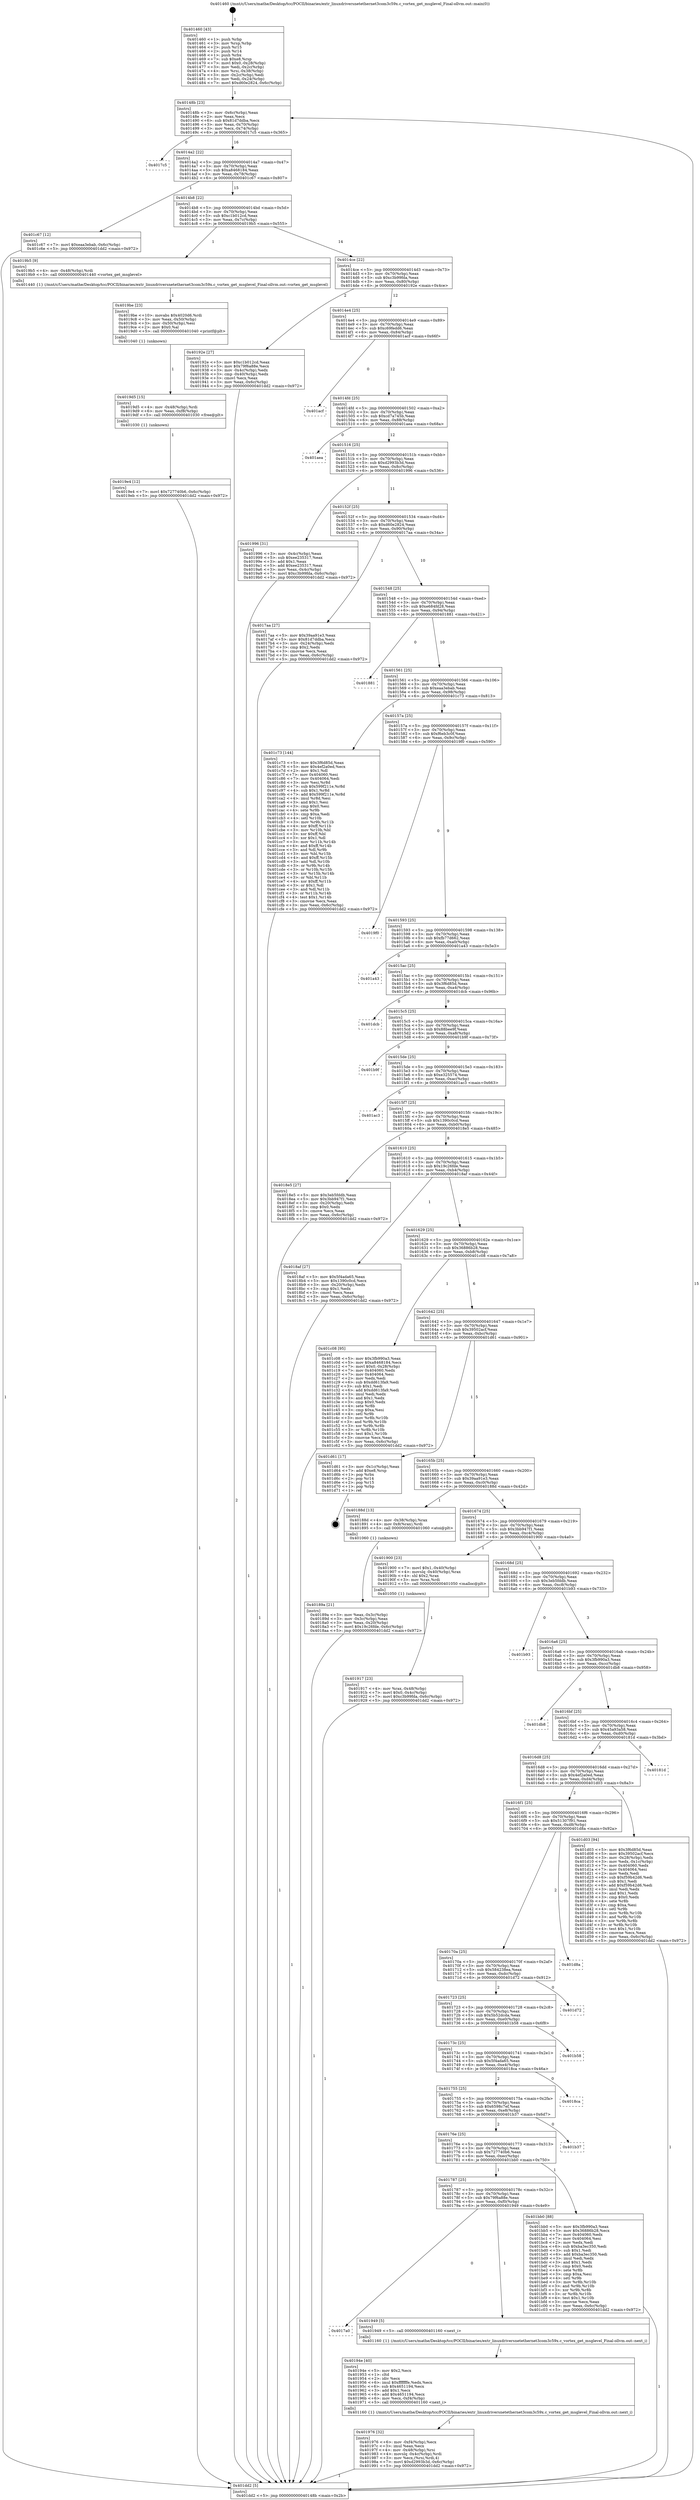 digraph "0x401460" {
  label = "0x401460 (/mnt/c/Users/mathe/Desktop/tcc/POCII/binaries/extr_linuxdriversnetethernet3com3c59x.c_vortex_get_msglevel_Final-ollvm.out::main(0))"
  labelloc = "t"
  node[shape=record]

  Entry [label="",width=0.3,height=0.3,shape=circle,fillcolor=black,style=filled]
  "0x40148b" [label="{
     0x40148b [23]\l
     | [instrs]\l
     &nbsp;&nbsp;0x40148b \<+3\>: mov -0x6c(%rbp),%eax\l
     &nbsp;&nbsp;0x40148e \<+2\>: mov %eax,%ecx\l
     &nbsp;&nbsp;0x401490 \<+6\>: sub $0x81d7ddba,%ecx\l
     &nbsp;&nbsp;0x401496 \<+3\>: mov %eax,-0x70(%rbp)\l
     &nbsp;&nbsp;0x401499 \<+3\>: mov %ecx,-0x74(%rbp)\l
     &nbsp;&nbsp;0x40149c \<+6\>: je 00000000004017c5 \<main+0x365\>\l
  }"]
  "0x4017c5" [label="{
     0x4017c5\l
  }", style=dashed]
  "0x4014a2" [label="{
     0x4014a2 [22]\l
     | [instrs]\l
     &nbsp;&nbsp;0x4014a2 \<+5\>: jmp 00000000004014a7 \<main+0x47\>\l
     &nbsp;&nbsp;0x4014a7 \<+3\>: mov -0x70(%rbp),%eax\l
     &nbsp;&nbsp;0x4014aa \<+5\>: sub $0xa8468184,%eax\l
     &nbsp;&nbsp;0x4014af \<+3\>: mov %eax,-0x78(%rbp)\l
     &nbsp;&nbsp;0x4014b2 \<+6\>: je 0000000000401c67 \<main+0x807\>\l
  }"]
  Exit [label="",width=0.3,height=0.3,shape=circle,fillcolor=black,style=filled,peripheries=2]
  "0x401c67" [label="{
     0x401c67 [12]\l
     | [instrs]\l
     &nbsp;&nbsp;0x401c67 \<+7\>: movl $0xeaa3ebab,-0x6c(%rbp)\l
     &nbsp;&nbsp;0x401c6e \<+5\>: jmp 0000000000401dd2 \<main+0x972\>\l
  }"]
  "0x4014b8" [label="{
     0x4014b8 [22]\l
     | [instrs]\l
     &nbsp;&nbsp;0x4014b8 \<+5\>: jmp 00000000004014bd \<main+0x5d\>\l
     &nbsp;&nbsp;0x4014bd \<+3\>: mov -0x70(%rbp),%eax\l
     &nbsp;&nbsp;0x4014c0 \<+5\>: sub $0xc1b012cd,%eax\l
     &nbsp;&nbsp;0x4014c5 \<+3\>: mov %eax,-0x7c(%rbp)\l
     &nbsp;&nbsp;0x4014c8 \<+6\>: je 00000000004019b5 \<main+0x555\>\l
  }"]
  "0x4019e4" [label="{
     0x4019e4 [12]\l
     | [instrs]\l
     &nbsp;&nbsp;0x4019e4 \<+7\>: movl $0x727740b6,-0x6c(%rbp)\l
     &nbsp;&nbsp;0x4019eb \<+5\>: jmp 0000000000401dd2 \<main+0x972\>\l
  }"]
  "0x4019b5" [label="{
     0x4019b5 [9]\l
     | [instrs]\l
     &nbsp;&nbsp;0x4019b5 \<+4\>: mov -0x48(%rbp),%rdi\l
     &nbsp;&nbsp;0x4019b9 \<+5\>: call 0000000000401440 \<vortex_get_msglevel\>\l
     | [calls]\l
     &nbsp;&nbsp;0x401440 \{1\} (/mnt/c/Users/mathe/Desktop/tcc/POCII/binaries/extr_linuxdriversnetethernet3com3c59x.c_vortex_get_msglevel_Final-ollvm.out::vortex_get_msglevel)\l
  }"]
  "0x4014ce" [label="{
     0x4014ce [22]\l
     | [instrs]\l
     &nbsp;&nbsp;0x4014ce \<+5\>: jmp 00000000004014d3 \<main+0x73\>\l
     &nbsp;&nbsp;0x4014d3 \<+3\>: mov -0x70(%rbp),%eax\l
     &nbsp;&nbsp;0x4014d6 \<+5\>: sub $0xc3b99fda,%eax\l
     &nbsp;&nbsp;0x4014db \<+3\>: mov %eax,-0x80(%rbp)\l
     &nbsp;&nbsp;0x4014de \<+6\>: je 000000000040192e \<main+0x4ce\>\l
  }"]
  "0x4019d5" [label="{
     0x4019d5 [15]\l
     | [instrs]\l
     &nbsp;&nbsp;0x4019d5 \<+4\>: mov -0x48(%rbp),%rdi\l
     &nbsp;&nbsp;0x4019d9 \<+6\>: mov %eax,-0xf8(%rbp)\l
     &nbsp;&nbsp;0x4019df \<+5\>: call 0000000000401030 \<free@plt\>\l
     | [calls]\l
     &nbsp;&nbsp;0x401030 \{1\} (unknown)\l
  }"]
  "0x40192e" [label="{
     0x40192e [27]\l
     | [instrs]\l
     &nbsp;&nbsp;0x40192e \<+5\>: mov $0xc1b012cd,%eax\l
     &nbsp;&nbsp;0x401933 \<+5\>: mov $0x79f6a88e,%ecx\l
     &nbsp;&nbsp;0x401938 \<+3\>: mov -0x4c(%rbp),%edx\l
     &nbsp;&nbsp;0x40193b \<+3\>: cmp -0x40(%rbp),%edx\l
     &nbsp;&nbsp;0x40193e \<+3\>: cmovl %ecx,%eax\l
     &nbsp;&nbsp;0x401941 \<+3\>: mov %eax,-0x6c(%rbp)\l
     &nbsp;&nbsp;0x401944 \<+5\>: jmp 0000000000401dd2 \<main+0x972\>\l
  }"]
  "0x4014e4" [label="{
     0x4014e4 [25]\l
     | [instrs]\l
     &nbsp;&nbsp;0x4014e4 \<+5\>: jmp 00000000004014e9 \<main+0x89\>\l
     &nbsp;&nbsp;0x4014e9 \<+3\>: mov -0x70(%rbp),%eax\l
     &nbsp;&nbsp;0x4014ec \<+5\>: sub $0xc69fedd6,%eax\l
     &nbsp;&nbsp;0x4014f1 \<+6\>: mov %eax,-0x84(%rbp)\l
     &nbsp;&nbsp;0x4014f7 \<+6\>: je 0000000000401acf \<main+0x66f\>\l
  }"]
  "0x4019be" [label="{
     0x4019be [23]\l
     | [instrs]\l
     &nbsp;&nbsp;0x4019be \<+10\>: movabs $0x4020d6,%rdi\l
     &nbsp;&nbsp;0x4019c8 \<+3\>: mov %eax,-0x50(%rbp)\l
     &nbsp;&nbsp;0x4019cb \<+3\>: mov -0x50(%rbp),%esi\l
     &nbsp;&nbsp;0x4019ce \<+2\>: mov $0x0,%al\l
     &nbsp;&nbsp;0x4019d0 \<+5\>: call 0000000000401040 \<printf@plt\>\l
     | [calls]\l
     &nbsp;&nbsp;0x401040 \{1\} (unknown)\l
  }"]
  "0x401acf" [label="{
     0x401acf\l
  }", style=dashed]
  "0x4014fd" [label="{
     0x4014fd [25]\l
     | [instrs]\l
     &nbsp;&nbsp;0x4014fd \<+5\>: jmp 0000000000401502 \<main+0xa2\>\l
     &nbsp;&nbsp;0x401502 \<+3\>: mov -0x70(%rbp),%eax\l
     &nbsp;&nbsp;0x401505 \<+5\>: sub $0xcd7a745b,%eax\l
     &nbsp;&nbsp;0x40150a \<+6\>: mov %eax,-0x88(%rbp)\l
     &nbsp;&nbsp;0x401510 \<+6\>: je 0000000000401aea \<main+0x68a\>\l
  }"]
  "0x401976" [label="{
     0x401976 [32]\l
     | [instrs]\l
     &nbsp;&nbsp;0x401976 \<+6\>: mov -0xf4(%rbp),%ecx\l
     &nbsp;&nbsp;0x40197c \<+3\>: imul %eax,%ecx\l
     &nbsp;&nbsp;0x40197f \<+4\>: mov -0x48(%rbp),%rsi\l
     &nbsp;&nbsp;0x401983 \<+4\>: movslq -0x4c(%rbp),%rdi\l
     &nbsp;&nbsp;0x401987 \<+3\>: mov %ecx,(%rsi,%rdi,4)\l
     &nbsp;&nbsp;0x40198a \<+7\>: movl $0xd2993b3d,-0x6c(%rbp)\l
     &nbsp;&nbsp;0x401991 \<+5\>: jmp 0000000000401dd2 \<main+0x972\>\l
  }"]
  "0x401aea" [label="{
     0x401aea\l
  }", style=dashed]
  "0x401516" [label="{
     0x401516 [25]\l
     | [instrs]\l
     &nbsp;&nbsp;0x401516 \<+5\>: jmp 000000000040151b \<main+0xbb\>\l
     &nbsp;&nbsp;0x40151b \<+3\>: mov -0x70(%rbp),%eax\l
     &nbsp;&nbsp;0x40151e \<+5\>: sub $0xd2993b3d,%eax\l
     &nbsp;&nbsp;0x401523 \<+6\>: mov %eax,-0x8c(%rbp)\l
     &nbsp;&nbsp;0x401529 \<+6\>: je 0000000000401996 \<main+0x536\>\l
  }"]
  "0x40194e" [label="{
     0x40194e [40]\l
     | [instrs]\l
     &nbsp;&nbsp;0x40194e \<+5\>: mov $0x2,%ecx\l
     &nbsp;&nbsp;0x401953 \<+1\>: cltd\l
     &nbsp;&nbsp;0x401954 \<+2\>: idiv %ecx\l
     &nbsp;&nbsp;0x401956 \<+6\>: imul $0xfffffffe,%edx,%ecx\l
     &nbsp;&nbsp;0x40195c \<+6\>: sub $0x4651194,%ecx\l
     &nbsp;&nbsp;0x401962 \<+3\>: add $0x1,%ecx\l
     &nbsp;&nbsp;0x401965 \<+6\>: add $0x4651194,%ecx\l
     &nbsp;&nbsp;0x40196b \<+6\>: mov %ecx,-0xf4(%rbp)\l
     &nbsp;&nbsp;0x401971 \<+5\>: call 0000000000401160 \<next_i\>\l
     | [calls]\l
     &nbsp;&nbsp;0x401160 \{1\} (/mnt/c/Users/mathe/Desktop/tcc/POCII/binaries/extr_linuxdriversnetethernet3com3c59x.c_vortex_get_msglevel_Final-ollvm.out::next_i)\l
  }"]
  "0x401996" [label="{
     0x401996 [31]\l
     | [instrs]\l
     &nbsp;&nbsp;0x401996 \<+3\>: mov -0x4c(%rbp),%eax\l
     &nbsp;&nbsp;0x401999 \<+5\>: sub $0xee235317,%eax\l
     &nbsp;&nbsp;0x40199e \<+3\>: add $0x1,%eax\l
     &nbsp;&nbsp;0x4019a1 \<+5\>: add $0xee235317,%eax\l
     &nbsp;&nbsp;0x4019a6 \<+3\>: mov %eax,-0x4c(%rbp)\l
     &nbsp;&nbsp;0x4019a9 \<+7\>: movl $0xc3b99fda,-0x6c(%rbp)\l
     &nbsp;&nbsp;0x4019b0 \<+5\>: jmp 0000000000401dd2 \<main+0x972\>\l
  }"]
  "0x40152f" [label="{
     0x40152f [25]\l
     | [instrs]\l
     &nbsp;&nbsp;0x40152f \<+5\>: jmp 0000000000401534 \<main+0xd4\>\l
     &nbsp;&nbsp;0x401534 \<+3\>: mov -0x70(%rbp),%eax\l
     &nbsp;&nbsp;0x401537 \<+5\>: sub $0xd60e2824,%eax\l
     &nbsp;&nbsp;0x40153c \<+6\>: mov %eax,-0x90(%rbp)\l
     &nbsp;&nbsp;0x401542 \<+6\>: je 00000000004017aa \<main+0x34a\>\l
  }"]
  "0x4017a0" [label="{
     0x4017a0\l
  }", style=dashed]
  "0x4017aa" [label="{
     0x4017aa [27]\l
     | [instrs]\l
     &nbsp;&nbsp;0x4017aa \<+5\>: mov $0x39aa91e3,%eax\l
     &nbsp;&nbsp;0x4017af \<+5\>: mov $0x81d7ddba,%ecx\l
     &nbsp;&nbsp;0x4017b4 \<+3\>: mov -0x24(%rbp),%edx\l
     &nbsp;&nbsp;0x4017b7 \<+3\>: cmp $0x2,%edx\l
     &nbsp;&nbsp;0x4017ba \<+3\>: cmovne %ecx,%eax\l
     &nbsp;&nbsp;0x4017bd \<+3\>: mov %eax,-0x6c(%rbp)\l
     &nbsp;&nbsp;0x4017c0 \<+5\>: jmp 0000000000401dd2 \<main+0x972\>\l
  }"]
  "0x401548" [label="{
     0x401548 [25]\l
     | [instrs]\l
     &nbsp;&nbsp;0x401548 \<+5\>: jmp 000000000040154d \<main+0xed\>\l
     &nbsp;&nbsp;0x40154d \<+3\>: mov -0x70(%rbp),%eax\l
     &nbsp;&nbsp;0x401550 \<+5\>: sub $0xe684fd28,%eax\l
     &nbsp;&nbsp;0x401555 \<+6\>: mov %eax,-0x94(%rbp)\l
     &nbsp;&nbsp;0x40155b \<+6\>: je 0000000000401881 \<main+0x421\>\l
  }"]
  "0x401dd2" [label="{
     0x401dd2 [5]\l
     | [instrs]\l
     &nbsp;&nbsp;0x401dd2 \<+5\>: jmp 000000000040148b \<main+0x2b\>\l
  }"]
  "0x401460" [label="{
     0x401460 [43]\l
     | [instrs]\l
     &nbsp;&nbsp;0x401460 \<+1\>: push %rbp\l
     &nbsp;&nbsp;0x401461 \<+3\>: mov %rsp,%rbp\l
     &nbsp;&nbsp;0x401464 \<+2\>: push %r15\l
     &nbsp;&nbsp;0x401466 \<+2\>: push %r14\l
     &nbsp;&nbsp;0x401468 \<+1\>: push %rbx\l
     &nbsp;&nbsp;0x401469 \<+7\>: sub $0xe8,%rsp\l
     &nbsp;&nbsp;0x401470 \<+7\>: movl $0x0,-0x28(%rbp)\l
     &nbsp;&nbsp;0x401477 \<+3\>: mov %edi,-0x2c(%rbp)\l
     &nbsp;&nbsp;0x40147a \<+4\>: mov %rsi,-0x38(%rbp)\l
     &nbsp;&nbsp;0x40147e \<+3\>: mov -0x2c(%rbp),%edi\l
     &nbsp;&nbsp;0x401481 \<+3\>: mov %edi,-0x24(%rbp)\l
     &nbsp;&nbsp;0x401484 \<+7\>: movl $0xd60e2824,-0x6c(%rbp)\l
  }"]
  "0x401949" [label="{
     0x401949 [5]\l
     | [instrs]\l
     &nbsp;&nbsp;0x401949 \<+5\>: call 0000000000401160 \<next_i\>\l
     | [calls]\l
     &nbsp;&nbsp;0x401160 \{1\} (/mnt/c/Users/mathe/Desktop/tcc/POCII/binaries/extr_linuxdriversnetethernet3com3c59x.c_vortex_get_msglevel_Final-ollvm.out::next_i)\l
  }"]
  "0x401881" [label="{
     0x401881\l
  }", style=dashed]
  "0x401561" [label="{
     0x401561 [25]\l
     | [instrs]\l
     &nbsp;&nbsp;0x401561 \<+5\>: jmp 0000000000401566 \<main+0x106\>\l
     &nbsp;&nbsp;0x401566 \<+3\>: mov -0x70(%rbp),%eax\l
     &nbsp;&nbsp;0x401569 \<+5\>: sub $0xeaa3ebab,%eax\l
     &nbsp;&nbsp;0x40156e \<+6\>: mov %eax,-0x98(%rbp)\l
     &nbsp;&nbsp;0x401574 \<+6\>: je 0000000000401c73 \<main+0x813\>\l
  }"]
  "0x401787" [label="{
     0x401787 [25]\l
     | [instrs]\l
     &nbsp;&nbsp;0x401787 \<+5\>: jmp 000000000040178c \<main+0x32c\>\l
     &nbsp;&nbsp;0x40178c \<+3\>: mov -0x70(%rbp),%eax\l
     &nbsp;&nbsp;0x40178f \<+5\>: sub $0x79f6a88e,%eax\l
     &nbsp;&nbsp;0x401794 \<+6\>: mov %eax,-0xf0(%rbp)\l
     &nbsp;&nbsp;0x40179a \<+6\>: je 0000000000401949 \<main+0x4e9\>\l
  }"]
  "0x401c73" [label="{
     0x401c73 [144]\l
     | [instrs]\l
     &nbsp;&nbsp;0x401c73 \<+5\>: mov $0x3f6d85d,%eax\l
     &nbsp;&nbsp;0x401c78 \<+5\>: mov $0x4ef2a0ed,%ecx\l
     &nbsp;&nbsp;0x401c7d \<+2\>: mov $0x1,%dl\l
     &nbsp;&nbsp;0x401c7f \<+7\>: mov 0x404060,%esi\l
     &nbsp;&nbsp;0x401c86 \<+7\>: mov 0x404064,%edi\l
     &nbsp;&nbsp;0x401c8d \<+3\>: mov %esi,%r8d\l
     &nbsp;&nbsp;0x401c90 \<+7\>: sub $0x599f211e,%r8d\l
     &nbsp;&nbsp;0x401c97 \<+4\>: sub $0x1,%r8d\l
     &nbsp;&nbsp;0x401c9b \<+7\>: add $0x599f211e,%r8d\l
     &nbsp;&nbsp;0x401ca2 \<+4\>: imul %r8d,%esi\l
     &nbsp;&nbsp;0x401ca6 \<+3\>: and $0x1,%esi\l
     &nbsp;&nbsp;0x401ca9 \<+3\>: cmp $0x0,%esi\l
     &nbsp;&nbsp;0x401cac \<+4\>: sete %r9b\l
     &nbsp;&nbsp;0x401cb0 \<+3\>: cmp $0xa,%edi\l
     &nbsp;&nbsp;0x401cb3 \<+4\>: setl %r10b\l
     &nbsp;&nbsp;0x401cb7 \<+3\>: mov %r9b,%r11b\l
     &nbsp;&nbsp;0x401cba \<+4\>: xor $0xff,%r11b\l
     &nbsp;&nbsp;0x401cbe \<+3\>: mov %r10b,%bl\l
     &nbsp;&nbsp;0x401cc1 \<+3\>: xor $0xff,%bl\l
     &nbsp;&nbsp;0x401cc4 \<+3\>: xor $0x1,%dl\l
     &nbsp;&nbsp;0x401cc7 \<+3\>: mov %r11b,%r14b\l
     &nbsp;&nbsp;0x401cca \<+4\>: and $0xff,%r14b\l
     &nbsp;&nbsp;0x401cce \<+3\>: and %dl,%r9b\l
     &nbsp;&nbsp;0x401cd1 \<+3\>: mov %bl,%r15b\l
     &nbsp;&nbsp;0x401cd4 \<+4\>: and $0xff,%r15b\l
     &nbsp;&nbsp;0x401cd8 \<+3\>: and %dl,%r10b\l
     &nbsp;&nbsp;0x401cdb \<+3\>: or %r9b,%r14b\l
     &nbsp;&nbsp;0x401cde \<+3\>: or %r10b,%r15b\l
     &nbsp;&nbsp;0x401ce1 \<+3\>: xor %r15b,%r14b\l
     &nbsp;&nbsp;0x401ce4 \<+3\>: or %bl,%r11b\l
     &nbsp;&nbsp;0x401ce7 \<+4\>: xor $0xff,%r11b\l
     &nbsp;&nbsp;0x401ceb \<+3\>: or $0x1,%dl\l
     &nbsp;&nbsp;0x401cee \<+3\>: and %dl,%r11b\l
     &nbsp;&nbsp;0x401cf1 \<+3\>: or %r11b,%r14b\l
     &nbsp;&nbsp;0x401cf4 \<+4\>: test $0x1,%r14b\l
     &nbsp;&nbsp;0x401cf8 \<+3\>: cmovne %ecx,%eax\l
     &nbsp;&nbsp;0x401cfb \<+3\>: mov %eax,-0x6c(%rbp)\l
     &nbsp;&nbsp;0x401cfe \<+5\>: jmp 0000000000401dd2 \<main+0x972\>\l
  }"]
  "0x40157a" [label="{
     0x40157a [25]\l
     | [instrs]\l
     &nbsp;&nbsp;0x40157a \<+5\>: jmp 000000000040157f \<main+0x11f\>\l
     &nbsp;&nbsp;0x40157f \<+3\>: mov -0x70(%rbp),%eax\l
     &nbsp;&nbsp;0x401582 \<+5\>: sub $0xf6eb3c0f,%eax\l
     &nbsp;&nbsp;0x401587 \<+6\>: mov %eax,-0x9c(%rbp)\l
     &nbsp;&nbsp;0x40158d \<+6\>: je 00000000004019f0 \<main+0x590\>\l
  }"]
  "0x401bb0" [label="{
     0x401bb0 [88]\l
     | [instrs]\l
     &nbsp;&nbsp;0x401bb0 \<+5\>: mov $0x3fb990a3,%eax\l
     &nbsp;&nbsp;0x401bb5 \<+5\>: mov $0x36886b28,%ecx\l
     &nbsp;&nbsp;0x401bba \<+7\>: mov 0x404060,%edx\l
     &nbsp;&nbsp;0x401bc1 \<+7\>: mov 0x404064,%esi\l
     &nbsp;&nbsp;0x401bc8 \<+2\>: mov %edx,%edi\l
     &nbsp;&nbsp;0x401bca \<+6\>: sub $0xba3ec350,%edi\l
     &nbsp;&nbsp;0x401bd0 \<+3\>: sub $0x1,%edi\l
     &nbsp;&nbsp;0x401bd3 \<+6\>: add $0xba3ec350,%edi\l
     &nbsp;&nbsp;0x401bd9 \<+3\>: imul %edi,%edx\l
     &nbsp;&nbsp;0x401bdc \<+3\>: and $0x1,%edx\l
     &nbsp;&nbsp;0x401bdf \<+3\>: cmp $0x0,%edx\l
     &nbsp;&nbsp;0x401be2 \<+4\>: sete %r8b\l
     &nbsp;&nbsp;0x401be6 \<+3\>: cmp $0xa,%esi\l
     &nbsp;&nbsp;0x401be9 \<+4\>: setl %r9b\l
     &nbsp;&nbsp;0x401bed \<+3\>: mov %r8b,%r10b\l
     &nbsp;&nbsp;0x401bf0 \<+3\>: and %r9b,%r10b\l
     &nbsp;&nbsp;0x401bf3 \<+3\>: xor %r9b,%r8b\l
     &nbsp;&nbsp;0x401bf6 \<+3\>: or %r8b,%r10b\l
     &nbsp;&nbsp;0x401bf9 \<+4\>: test $0x1,%r10b\l
     &nbsp;&nbsp;0x401bfd \<+3\>: cmovne %ecx,%eax\l
     &nbsp;&nbsp;0x401c00 \<+3\>: mov %eax,-0x6c(%rbp)\l
     &nbsp;&nbsp;0x401c03 \<+5\>: jmp 0000000000401dd2 \<main+0x972\>\l
  }"]
  "0x4019f0" [label="{
     0x4019f0\l
  }", style=dashed]
  "0x401593" [label="{
     0x401593 [25]\l
     | [instrs]\l
     &nbsp;&nbsp;0x401593 \<+5\>: jmp 0000000000401598 \<main+0x138\>\l
     &nbsp;&nbsp;0x401598 \<+3\>: mov -0x70(%rbp),%eax\l
     &nbsp;&nbsp;0x40159b \<+5\>: sub $0xfb77d662,%eax\l
     &nbsp;&nbsp;0x4015a0 \<+6\>: mov %eax,-0xa0(%rbp)\l
     &nbsp;&nbsp;0x4015a6 \<+6\>: je 0000000000401a43 \<main+0x5e3\>\l
  }"]
  "0x40176e" [label="{
     0x40176e [25]\l
     | [instrs]\l
     &nbsp;&nbsp;0x40176e \<+5\>: jmp 0000000000401773 \<main+0x313\>\l
     &nbsp;&nbsp;0x401773 \<+3\>: mov -0x70(%rbp),%eax\l
     &nbsp;&nbsp;0x401776 \<+5\>: sub $0x727740b6,%eax\l
     &nbsp;&nbsp;0x40177b \<+6\>: mov %eax,-0xec(%rbp)\l
     &nbsp;&nbsp;0x401781 \<+6\>: je 0000000000401bb0 \<main+0x750\>\l
  }"]
  "0x401a43" [label="{
     0x401a43\l
  }", style=dashed]
  "0x4015ac" [label="{
     0x4015ac [25]\l
     | [instrs]\l
     &nbsp;&nbsp;0x4015ac \<+5\>: jmp 00000000004015b1 \<main+0x151\>\l
     &nbsp;&nbsp;0x4015b1 \<+3\>: mov -0x70(%rbp),%eax\l
     &nbsp;&nbsp;0x4015b4 \<+5\>: sub $0x3f6d85d,%eax\l
     &nbsp;&nbsp;0x4015b9 \<+6\>: mov %eax,-0xa4(%rbp)\l
     &nbsp;&nbsp;0x4015bf \<+6\>: je 0000000000401dcb \<main+0x96b\>\l
  }"]
  "0x401b37" [label="{
     0x401b37\l
  }", style=dashed]
  "0x401dcb" [label="{
     0x401dcb\l
  }", style=dashed]
  "0x4015c5" [label="{
     0x4015c5 [25]\l
     | [instrs]\l
     &nbsp;&nbsp;0x4015c5 \<+5\>: jmp 00000000004015ca \<main+0x16a\>\l
     &nbsp;&nbsp;0x4015ca \<+3\>: mov -0x70(%rbp),%eax\l
     &nbsp;&nbsp;0x4015cd \<+5\>: sub $0x88bee9f,%eax\l
     &nbsp;&nbsp;0x4015d2 \<+6\>: mov %eax,-0xa8(%rbp)\l
     &nbsp;&nbsp;0x4015d8 \<+6\>: je 0000000000401b9f \<main+0x73f\>\l
  }"]
  "0x401755" [label="{
     0x401755 [25]\l
     | [instrs]\l
     &nbsp;&nbsp;0x401755 \<+5\>: jmp 000000000040175a \<main+0x2fa\>\l
     &nbsp;&nbsp;0x40175a \<+3\>: mov -0x70(%rbp),%eax\l
     &nbsp;&nbsp;0x40175d \<+5\>: sub $0x6598c7ef,%eax\l
     &nbsp;&nbsp;0x401762 \<+6\>: mov %eax,-0xe8(%rbp)\l
     &nbsp;&nbsp;0x401768 \<+6\>: je 0000000000401b37 \<main+0x6d7\>\l
  }"]
  "0x401b9f" [label="{
     0x401b9f\l
  }", style=dashed]
  "0x4015de" [label="{
     0x4015de [25]\l
     | [instrs]\l
     &nbsp;&nbsp;0x4015de \<+5\>: jmp 00000000004015e3 \<main+0x183\>\l
     &nbsp;&nbsp;0x4015e3 \<+3\>: mov -0x70(%rbp),%eax\l
     &nbsp;&nbsp;0x4015e6 \<+5\>: sub $0xe325574,%eax\l
     &nbsp;&nbsp;0x4015eb \<+6\>: mov %eax,-0xac(%rbp)\l
     &nbsp;&nbsp;0x4015f1 \<+6\>: je 0000000000401ac3 \<main+0x663\>\l
  }"]
  "0x4018ca" [label="{
     0x4018ca\l
  }", style=dashed]
  "0x401ac3" [label="{
     0x401ac3\l
  }", style=dashed]
  "0x4015f7" [label="{
     0x4015f7 [25]\l
     | [instrs]\l
     &nbsp;&nbsp;0x4015f7 \<+5\>: jmp 00000000004015fc \<main+0x19c\>\l
     &nbsp;&nbsp;0x4015fc \<+3\>: mov -0x70(%rbp),%eax\l
     &nbsp;&nbsp;0x4015ff \<+5\>: sub $0x1390c0cd,%eax\l
     &nbsp;&nbsp;0x401604 \<+6\>: mov %eax,-0xb0(%rbp)\l
     &nbsp;&nbsp;0x40160a \<+6\>: je 00000000004018e5 \<main+0x485\>\l
  }"]
  "0x40173c" [label="{
     0x40173c [25]\l
     | [instrs]\l
     &nbsp;&nbsp;0x40173c \<+5\>: jmp 0000000000401741 \<main+0x2e1\>\l
     &nbsp;&nbsp;0x401741 \<+3\>: mov -0x70(%rbp),%eax\l
     &nbsp;&nbsp;0x401744 \<+5\>: sub $0x5f4ada65,%eax\l
     &nbsp;&nbsp;0x401749 \<+6\>: mov %eax,-0xe4(%rbp)\l
     &nbsp;&nbsp;0x40174f \<+6\>: je 00000000004018ca \<main+0x46a\>\l
  }"]
  "0x4018e5" [label="{
     0x4018e5 [27]\l
     | [instrs]\l
     &nbsp;&nbsp;0x4018e5 \<+5\>: mov $0x3eb5fddb,%eax\l
     &nbsp;&nbsp;0x4018ea \<+5\>: mov $0x3bb947f1,%ecx\l
     &nbsp;&nbsp;0x4018ef \<+3\>: mov -0x20(%rbp),%edx\l
     &nbsp;&nbsp;0x4018f2 \<+3\>: cmp $0x0,%edx\l
     &nbsp;&nbsp;0x4018f5 \<+3\>: cmove %ecx,%eax\l
     &nbsp;&nbsp;0x4018f8 \<+3\>: mov %eax,-0x6c(%rbp)\l
     &nbsp;&nbsp;0x4018fb \<+5\>: jmp 0000000000401dd2 \<main+0x972\>\l
  }"]
  "0x401610" [label="{
     0x401610 [25]\l
     | [instrs]\l
     &nbsp;&nbsp;0x401610 \<+5\>: jmp 0000000000401615 \<main+0x1b5\>\l
     &nbsp;&nbsp;0x401615 \<+3\>: mov -0x70(%rbp),%eax\l
     &nbsp;&nbsp;0x401618 \<+5\>: sub $0x19c26fde,%eax\l
     &nbsp;&nbsp;0x40161d \<+6\>: mov %eax,-0xb4(%rbp)\l
     &nbsp;&nbsp;0x401623 \<+6\>: je 00000000004018af \<main+0x44f\>\l
  }"]
  "0x401b58" [label="{
     0x401b58\l
  }", style=dashed]
  "0x4018af" [label="{
     0x4018af [27]\l
     | [instrs]\l
     &nbsp;&nbsp;0x4018af \<+5\>: mov $0x5f4ada65,%eax\l
     &nbsp;&nbsp;0x4018b4 \<+5\>: mov $0x1390c0cd,%ecx\l
     &nbsp;&nbsp;0x4018b9 \<+3\>: mov -0x20(%rbp),%edx\l
     &nbsp;&nbsp;0x4018bc \<+3\>: cmp $0x1,%edx\l
     &nbsp;&nbsp;0x4018bf \<+3\>: cmovl %ecx,%eax\l
     &nbsp;&nbsp;0x4018c2 \<+3\>: mov %eax,-0x6c(%rbp)\l
     &nbsp;&nbsp;0x4018c5 \<+5\>: jmp 0000000000401dd2 \<main+0x972\>\l
  }"]
  "0x401629" [label="{
     0x401629 [25]\l
     | [instrs]\l
     &nbsp;&nbsp;0x401629 \<+5\>: jmp 000000000040162e \<main+0x1ce\>\l
     &nbsp;&nbsp;0x40162e \<+3\>: mov -0x70(%rbp),%eax\l
     &nbsp;&nbsp;0x401631 \<+5\>: sub $0x36886b28,%eax\l
     &nbsp;&nbsp;0x401636 \<+6\>: mov %eax,-0xb8(%rbp)\l
     &nbsp;&nbsp;0x40163c \<+6\>: je 0000000000401c08 \<main+0x7a8\>\l
  }"]
  "0x401723" [label="{
     0x401723 [25]\l
     | [instrs]\l
     &nbsp;&nbsp;0x401723 \<+5\>: jmp 0000000000401728 \<main+0x2c8\>\l
     &nbsp;&nbsp;0x401728 \<+3\>: mov -0x70(%rbp),%eax\l
     &nbsp;&nbsp;0x40172b \<+5\>: sub $0x5b52dcda,%eax\l
     &nbsp;&nbsp;0x401730 \<+6\>: mov %eax,-0xe0(%rbp)\l
     &nbsp;&nbsp;0x401736 \<+6\>: je 0000000000401b58 \<main+0x6f8\>\l
  }"]
  "0x401c08" [label="{
     0x401c08 [95]\l
     | [instrs]\l
     &nbsp;&nbsp;0x401c08 \<+5\>: mov $0x3fb990a3,%eax\l
     &nbsp;&nbsp;0x401c0d \<+5\>: mov $0xa8468184,%ecx\l
     &nbsp;&nbsp;0x401c12 \<+7\>: movl $0x0,-0x28(%rbp)\l
     &nbsp;&nbsp;0x401c19 \<+7\>: mov 0x404060,%edx\l
     &nbsp;&nbsp;0x401c20 \<+7\>: mov 0x404064,%esi\l
     &nbsp;&nbsp;0x401c27 \<+2\>: mov %edx,%edi\l
     &nbsp;&nbsp;0x401c29 \<+6\>: sub $0xdd613fa9,%edi\l
     &nbsp;&nbsp;0x401c2f \<+3\>: sub $0x1,%edi\l
     &nbsp;&nbsp;0x401c32 \<+6\>: add $0xdd613fa9,%edi\l
     &nbsp;&nbsp;0x401c38 \<+3\>: imul %edi,%edx\l
     &nbsp;&nbsp;0x401c3b \<+3\>: and $0x1,%edx\l
     &nbsp;&nbsp;0x401c3e \<+3\>: cmp $0x0,%edx\l
     &nbsp;&nbsp;0x401c41 \<+4\>: sete %r8b\l
     &nbsp;&nbsp;0x401c45 \<+3\>: cmp $0xa,%esi\l
     &nbsp;&nbsp;0x401c48 \<+4\>: setl %r9b\l
     &nbsp;&nbsp;0x401c4c \<+3\>: mov %r8b,%r10b\l
     &nbsp;&nbsp;0x401c4f \<+3\>: and %r9b,%r10b\l
     &nbsp;&nbsp;0x401c52 \<+3\>: xor %r9b,%r8b\l
     &nbsp;&nbsp;0x401c55 \<+3\>: or %r8b,%r10b\l
     &nbsp;&nbsp;0x401c58 \<+4\>: test $0x1,%r10b\l
     &nbsp;&nbsp;0x401c5c \<+3\>: cmovne %ecx,%eax\l
     &nbsp;&nbsp;0x401c5f \<+3\>: mov %eax,-0x6c(%rbp)\l
     &nbsp;&nbsp;0x401c62 \<+5\>: jmp 0000000000401dd2 \<main+0x972\>\l
  }"]
  "0x401642" [label="{
     0x401642 [25]\l
     | [instrs]\l
     &nbsp;&nbsp;0x401642 \<+5\>: jmp 0000000000401647 \<main+0x1e7\>\l
     &nbsp;&nbsp;0x401647 \<+3\>: mov -0x70(%rbp),%eax\l
     &nbsp;&nbsp;0x40164a \<+5\>: sub $0x39502acf,%eax\l
     &nbsp;&nbsp;0x40164f \<+6\>: mov %eax,-0xbc(%rbp)\l
     &nbsp;&nbsp;0x401655 \<+6\>: je 0000000000401d61 \<main+0x901\>\l
  }"]
  "0x401d72" [label="{
     0x401d72\l
  }", style=dashed]
  "0x401d61" [label="{
     0x401d61 [17]\l
     | [instrs]\l
     &nbsp;&nbsp;0x401d61 \<+3\>: mov -0x1c(%rbp),%eax\l
     &nbsp;&nbsp;0x401d64 \<+7\>: add $0xe8,%rsp\l
     &nbsp;&nbsp;0x401d6b \<+1\>: pop %rbx\l
     &nbsp;&nbsp;0x401d6c \<+2\>: pop %r14\l
     &nbsp;&nbsp;0x401d6e \<+2\>: pop %r15\l
     &nbsp;&nbsp;0x401d70 \<+1\>: pop %rbp\l
     &nbsp;&nbsp;0x401d71 \<+1\>: ret\l
  }"]
  "0x40165b" [label="{
     0x40165b [25]\l
     | [instrs]\l
     &nbsp;&nbsp;0x40165b \<+5\>: jmp 0000000000401660 \<main+0x200\>\l
     &nbsp;&nbsp;0x401660 \<+3\>: mov -0x70(%rbp),%eax\l
     &nbsp;&nbsp;0x401663 \<+5\>: sub $0x39aa91e3,%eax\l
     &nbsp;&nbsp;0x401668 \<+6\>: mov %eax,-0xc0(%rbp)\l
     &nbsp;&nbsp;0x40166e \<+6\>: je 000000000040188d \<main+0x42d\>\l
  }"]
  "0x40170a" [label="{
     0x40170a [25]\l
     | [instrs]\l
     &nbsp;&nbsp;0x40170a \<+5\>: jmp 000000000040170f \<main+0x2af\>\l
     &nbsp;&nbsp;0x40170f \<+3\>: mov -0x70(%rbp),%eax\l
     &nbsp;&nbsp;0x401712 \<+5\>: sub $0x584238ea,%eax\l
     &nbsp;&nbsp;0x401717 \<+6\>: mov %eax,-0xdc(%rbp)\l
     &nbsp;&nbsp;0x40171d \<+6\>: je 0000000000401d72 \<main+0x912\>\l
  }"]
  "0x40188d" [label="{
     0x40188d [13]\l
     | [instrs]\l
     &nbsp;&nbsp;0x40188d \<+4\>: mov -0x38(%rbp),%rax\l
     &nbsp;&nbsp;0x401891 \<+4\>: mov 0x8(%rax),%rdi\l
     &nbsp;&nbsp;0x401895 \<+5\>: call 0000000000401060 \<atoi@plt\>\l
     | [calls]\l
     &nbsp;&nbsp;0x401060 \{1\} (unknown)\l
  }"]
  "0x401674" [label="{
     0x401674 [25]\l
     | [instrs]\l
     &nbsp;&nbsp;0x401674 \<+5\>: jmp 0000000000401679 \<main+0x219\>\l
     &nbsp;&nbsp;0x401679 \<+3\>: mov -0x70(%rbp),%eax\l
     &nbsp;&nbsp;0x40167c \<+5\>: sub $0x3bb947f1,%eax\l
     &nbsp;&nbsp;0x401681 \<+6\>: mov %eax,-0xc4(%rbp)\l
     &nbsp;&nbsp;0x401687 \<+6\>: je 0000000000401900 \<main+0x4a0\>\l
  }"]
  "0x40189a" [label="{
     0x40189a [21]\l
     | [instrs]\l
     &nbsp;&nbsp;0x40189a \<+3\>: mov %eax,-0x3c(%rbp)\l
     &nbsp;&nbsp;0x40189d \<+3\>: mov -0x3c(%rbp),%eax\l
     &nbsp;&nbsp;0x4018a0 \<+3\>: mov %eax,-0x20(%rbp)\l
     &nbsp;&nbsp;0x4018a3 \<+7\>: movl $0x19c26fde,-0x6c(%rbp)\l
     &nbsp;&nbsp;0x4018aa \<+5\>: jmp 0000000000401dd2 \<main+0x972\>\l
  }"]
  "0x401d8a" [label="{
     0x401d8a\l
  }", style=dashed]
  "0x401900" [label="{
     0x401900 [23]\l
     | [instrs]\l
     &nbsp;&nbsp;0x401900 \<+7\>: movl $0x1,-0x40(%rbp)\l
     &nbsp;&nbsp;0x401907 \<+4\>: movslq -0x40(%rbp),%rax\l
     &nbsp;&nbsp;0x40190b \<+4\>: shl $0x2,%rax\l
     &nbsp;&nbsp;0x40190f \<+3\>: mov %rax,%rdi\l
     &nbsp;&nbsp;0x401912 \<+5\>: call 0000000000401050 \<malloc@plt\>\l
     | [calls]\l
     &nbsp;&nbsp;0x401050 \{1\} (unknown)\l
  }"]
  "0x40168d" [label="{
     0x40168d [25]\l
     | [instrs]\l
     &nbsp;&nbsp;0x40168d \<+5\>: jmp 0000000000401692 \<main+0x232\>\l
     &nbsp;&nbsp;0x401692 \<+3\>: mov -0x70(%rbp),%eax\l
     &nbsp;&nbsp;0x401695 \<+5\>: sub $0x3eb5fddb,%eax\l
     &nbsp;&nbsp;0x40169a \<+6\>: mov %eax,-0xc8(%rbp)\l
     &nbsp;&nbsp;0x4016a0 \<+6\>: je 0000000000401b93 \<main+0x733\>\l
  }"]
  "0x401917" [label="{
     0x401917 [23]\l
     | [instrs]\l
     &nbsp;&nbsp;0x401917 \<+4\>: mov %rax,-0x48(%rbp)\l
     &nbsp;&nbsp;0x40191b \<+7\>: movl $0x0,-0x4c(%rbp)\l
     &nbsp;&nbsp;0x401922 \<+7\>: movl $0xc3b99fda,-0x6c(%rbp)\l
     &nbsp;&nbsp;0x401929 \<+5\>: jmp 0000000000401dd2 \<main+0x972\>\l
  }"]
  "0x4016f1" [label="{
     0x4016f1 [25]\l
     | [instrs]\l
     &nbsp;&nbsp;0x4016f1 \<+5\>: jmp 00000000004016f6 \<main+0x296\>\l
     &nbsp;&nbsp;0x4016f6 \<+3\>: mov -0x70(%rbp),%eax\l
     &nbsp;&nbsp;0x4016f9 \<+5\>: sub $0x51307f91,%eax\l
     &nbsp;&nbsp;0x4016fe \<+6\>: mov %eax,-0xd8(%rbp)\l
     &nbsp;&nbsp;0x401704 \<+6\>: je 0000000000401d8a \<main+0x92a\>\l
  }"]
  "0x401b93" [label="{
     0x401b93\l
  }", style=dashed]
  "0x4016a6" [label="{
     0x4016a6 [25]\l
     | [instrs]\l
     &nbsp;&nbsp;0x4016a6 \<+5\>: jmp 00000000004016ab \<main+0x24b\>\l
     &nbsp;&nbsp;0x4016ab \<+3\>: mov -0x70(%rbp),%eax\l
     &nbsp;&nbsp;0x4016ae \<+5\>: sub $0x3fb990a3,%eax\l
     &nbsp;&nbsp;0x4016b3 \<+6\>: mov %eax,-0xcc(%rbp)\l
     &nbsp;&nbsp;0x4016b9 \<+6\>: je 0000000000401db8 \<main+0x958\>\l
  }"]
  "0x401d03" [label="{
     0x401d03 [94]\l
     | [instrs]\l
     &nbsp;&nbsp;0x401d03 \<+5\>: mov $0x3f6d85d,%eax\l
     &nbsp;&nbsp;0x401d08 \<+5\>: mov $0x39502acf,%ecx\l
     &nbsp;&nbsp;0x401d0d \<+3\>: mov -0x28(%rbp),%edx\l
     &nbsp;&nbsp;0x401d10 \<+3\>: mov %edx,-0x1c(%rbp)\l
     &nbsp;&nbsp;0x401d13 \<+7\>: mov 0x404060,%edx\l
     &nbsp;&nbsp;0x401d1a \<+7\>: mov 0x404064,%esi\l
     &nbsp;&nbsp;0x401d21 \<+2\>: mov %edx,%edi\l
     &nbsp;&nbsp;0x401d23 \<+6\>: sub $0xf59b42d6,%edi\l
     &nbsp;&nbsp;0x401d29 \<+3\>: sub $0x1,%edi\l
     &nbsp;&nbsp;0x401d2c \<+6\>: add $0xf59b42d6,%edi\l
     &nbsp;&nbsp;0x401d32 \<+3\>: imul %edi,%edx\l
     &nbsp;&nbsp;0x401d35 \<+3\>: and $0x1,%edx\l
     &nbsp;&nbsp;0x401d38 \<+3\>: cmp $0x0,%edx\l
     &nbsp;&nbsp;0x401d3b \<+4\>: sete %r8b\l
     &nbsp;&nbsp;0x401d3f \<+3\>: cmp $0xa,%esi\l
     &nbsp;&nbsp;0x401d42 \<+4\>: setl %r9b\l
     &nbsp;&nbsp;0x401d46 \<+3\>: mov %r8b,%r10b\l
     &nbsp;&nbsp;0x401d49 \<+3\>: and %r9b,%r10b\l
     &nbsp;&nbsp;0x401d4c \<+3\>: xor %r9b,%r8b\l
     &nbsp;&nbsp;0x401d4f \<+3\>: or %r8b,%r10b\l
     &nbsp;&nbsp;0x401d52 \<+4\>: test $0x1,%r10b\l
     &nbsp;&nbsp;0x401d56 \<+3\>: cmovne %ecx,%eax\l
     &nbsp;&nbsp;0x401d59 \<+3\>: mov %eax,-0x6c(%rbp)\l
     &nbsp;&nbsp;0x401d5c \<+5\>: jmp 0000000000401dd2 \<main+0x972\>\l
  }"]
  "0x401db8" [label="{
     0x401db8\l
  }", style=dashed]
  "0x4016bf" [label="{
     0x4016bf [25]\l
     | [instrs]\l
     &nbsp;&nbsp;0x4016bf \<+5\>: jmp 00000000004016c4 \<main+0x264\>\l
     &nbsp;&nbsp;0x4016c4 \<+3\>: mov -0x70(%rbp),%eax\l
     &nbsp;&nbsp;0x4016c7 \<+5\>: sub $0x45a93a58,%eax\l
     &nbsp;&nbsp;0x4016cc \<+6\>: mov %eax,-0xd0(%rbp)\l
     &nbsp;&nbsp;0x4016d2 \<+6\>: je 000000000040181d \<main+0x3bd\>\l
  }"]
  "0x4016d8" [label="{
     0x4016d8 [25]\l
     | [instrs]\l
     &nbsp;&nbsp;0x4016d8 \<+5\>: jmp 00000000004016dd \<main+0x27d\>\l
     &nbsp;&nbsp;0x4016dd \<+3\>: mov -0x70(%rbp),%eax\l
     &nbsp;&nbsp;0x4016e0 \<+5\>: sub $0x4ef2a0ed,%eax\l
     &nbsp;&nbsp;0x4016e5 \<+6\>: mov %eax,-0xd4(%rbp)\l
     &nbsp;&nbsp;0x4016eb \<+6\>: je 0000000000401d03 \<main+0x8a3\>\l
  }"]
  "0x40181d" [label="{
     0x40181d\l
  }", style=dashed]
  Entry -> "0x401460" [label=" 1"]
  "0x40148b" -> "0x4017c5" [label=" 0"]
  "0x40148b" -> "0x4014a2" [label=" 16"]
  "0x401d61" -> Exit [label=" 1"]
  "0x4014a2" -> "0x401c67" [label=" 1"]
  "0x4014a2" -> "0x4014b8" [label=" 15"]
  "0x401d03" -> "0x401dd2" [label=" 1"]
  "0x4014b8" -> "0x4019b5" [label=" 1"]
  "0x4014b8" -> "0x4014ce" [label=" 14"]
  "0x401c73" -> "0x401dd2" [label=" 1"]
  "0x4014ce" -> "0x40192e" [label=" 2"]
  "0x4014ce" -> "0x4014e4" [label=" 12"]
  "0x401c67" -> "0x401dd2" [label=" 1"]
  "0x4014e4" -> "0x401acf" [label=" 0"]
  "0x4014e4" -> "0x4014fd" [label=" 12"]
  "0x401c08" -> "0x401dd2" [label=" 1"]
  "0x4014fd" -> "0x401aea" [label=" 0"]
  "0x4014fd" -> "0x401516" [label=" 12"]
  "0x401bb0" -> "0x401dd2" [label=" 1"]
  "0x401516" -> "0x401996" [label=" 1"]
  "0x401516" -> "0x40152f" [label=" 11"]
  "0x4019e4" -> "0x401dd2" [label=" 1"]
  "0x40152f" -> "0x4017aa" [label=" 1"]
  "0x40152f" -> "0x401548" [label=" 10"]
  "0x4017aa" -> "0x401dd2" [label=" 1"]
  "0x401460" -> "0x40148b" [label=" 1"]
  "0x401dd2" -> "0x40148b" [label=" 15"]
  "0x4019d5" -> "0x4019e4" [label=" 1"]
  "0x401548" -> "0x401881" [label=" 0"]
  "0x401548" -> "0x401561" [label=" 10"]
  "0x4019be" -> "0x4019d5" [label=" 1"]
  "0x401561" -> "0x401c73" [label=" 1"]
  "0x401561" -> "0x40157a" [label=" 9"]
  "0x401996" -> "0x401dd2" [label=" 1"]
  "0x40157a" -> "0x4019f0" [label=" 0"]
  "0x40157a" -> "0x401593" [label=" 9"]
  "0x401976" -> "0x401dd2" [label=" 1"]
  "0x401593" -> "0x401a43" [label=" 0"]
  "0x401593" -> "0x4015ac" [label=" 9"]
  "0x401949" -> "0x40194e" [label=" 1"]
  "0x4015ac" -> "0x401dcb" [label=" 0"]
  "0x4015ac" -> "0x4015c5" [label=" 9"]
  "0x401787" -> "0x4017a0" [label=" 0"]
  "0x4015c5" -> "0x401b9f" [label=" 0"]
  "0x4015c5" -> "0x4015de" [label=" 9"]
  "0x4019b5" -> "0x4019be" [label=" 1"]
  "0x4015de" -> "0x401ac3" [label=" 0"]
  "0x4015de" -> "0x4015f7" [label=" 9"]
  "0x40176e" -> "0x401787" [label=" 1"]
  "0x4015f7" -> "0x4018e5" [label=" 1"]
  "0x4015f7" -> "0x401610" [label=" 8"]
  "0x40194e" -> "0x401976" [label=" 1"]
  "0x401610" -> "0x4018af" [label=" 1"]
  "0x401610" -> "0x401629" [label=" 7"]
  "0x401755" -> "0x40176e" [label=" 2"]
  "0x401629" -> "0x401c08" [label=" 1"]
  "0x401629" -> "0x401642" [label=" 6"]
  "0x401787" -> "0x401949" [label=" 1"]
  "0x401642" -> "0x401d61" [label=" 1"]
  "0x401642" -> "0x40165b" [label=" 5"]
  "0x40173c" -> "0x401755" [label=" 2"]
  "0x40165b" -> "0x40188d" [label=" 1"]
  "0x40165b" -> "0x401674" [label=" 4"]
  "0x40188d" -> "0x40189a" [label=" 1"]
  "0x40189a" -> "0x401dd2" [label=" 1"]
  "0x4018af" -> "0x401dd2" [label=" 1"]
  "0x4018e5" -> "0x401dd2" [label=" 1"]
  "0x40176e" -> "0x401bb0" [label=" 1"]
  "0x401674" -> "0x401900" [label=" 1"]
  "0x401674" -> "0x40168d" [label=" 3"]
  "0x401900" -> "0x401917" [label=" 1"]
  "0x401917" -> "0x401dd2" [label=" 1"]
  "0x40192e" -> "0x401dd2" [label=" 2"]
  "0x401723" -> "0x40173c" [label=" 2"]
  "0x40168d" -> "0x401b93" [label=" 0"]
  "0x40168d" -> "0x4016a6" [label=" 3"]
  "0x401755" -> "0x401b37" [label=" 0"]
  "0x4016a6" -> "0x401db8" [label=" 0"]
  "0x4016a6" -> "0x4016bf" [label=" 3"]
  "0x40170a" -> "0x401723" [label=" 2"]
  "0x4016bf" -> "0x40181d" [label=" 0"]
  "0x4016bf" -> "0x4016d8" [label=" 3"]
  "0x40170a" -> "0x401d72" [label=" 0"]
  "0x4016d8" -> "0x401d03" [label=" 1"]
  "0x4016d8" -> "0x4016f1" [label=" 2"]
  "0x401723" -> "0x401b58" [label=" 0"]
  "0x4016f1" -> "0x401d8a" [label=" 0"]
  "0x4016f1" -> "0x40170a" [label=" 2"]
  "0x40173c" -> "0x4018ca" [label=" 0"]
}
